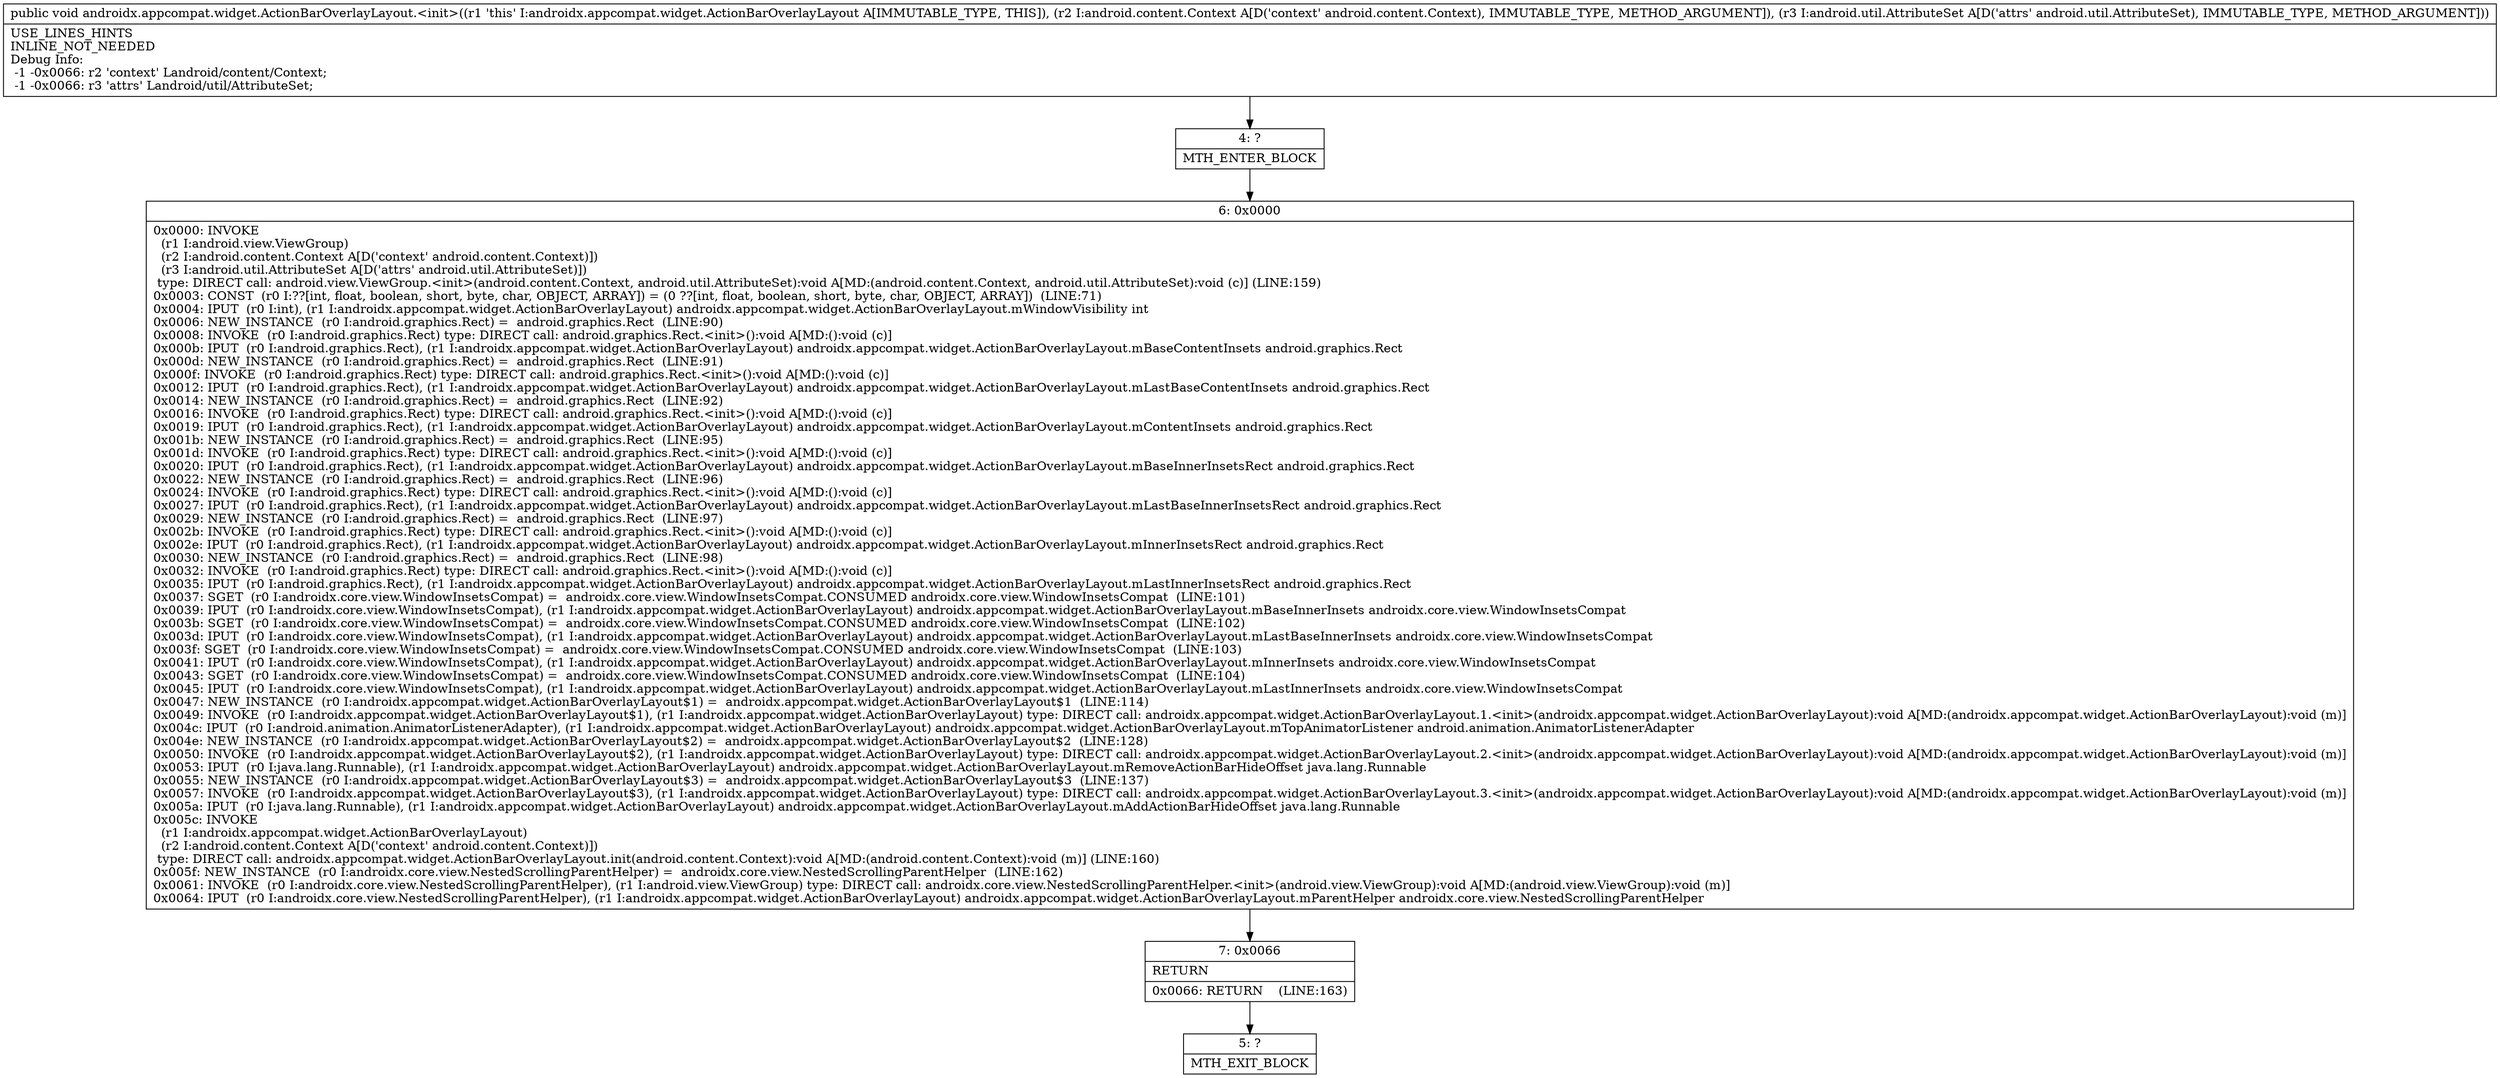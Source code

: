 digraph "CFG forandroidx.appcompat.widget.ActionBarOverlayLayout.\<init\>(Landroid\/content\/Context;Landroid\/util\/AttributeSet;)V" {
Node_4 [shape=record,label="{4\:\ ?|MTH_ENTER_BLOCK\l}"];
Node_6 [shape=record,label="{6\:\ 0x0000|0x0000: INVOKE  \l  (r1 I:android.view.ViewGroup)\l  (r2 I:android.content.Context A[D('context' android.content.Context)])\l  (r3 I:android.util.AttributeSet A[D('attrs' android.util.AttributeSet)])\l type: DIRECT call: android.view.ViewGroup.\<init\>(android.content.Context, android.util.AttributeSet):void A[MD:(android.content.Context, android.util.AttributeSet):void (c)] (LINE:159)\l0x0003: CONST  (r0 I:??[int, float, boolean, short, byte, char, OBJECT, ARRAY]) = (0 ??[int, float, boolean, short, byte, char, OBJECT, ARRAY])  (LINE:71)\l0x0004: IPUT  (r0 I:int), (r1 I:androidx.appcompat.widget.ActionBarOverlayLayout) androidx.appcompat.widget.ActionBarOverlayLayout.mWindowVisibility int \l0x0006: NEW_INSTANCE  (r0 I:android.graphics.Rect) =  android.graphics.Rect  (LINE:90)\l0x0008: INVOKE  (r0 I:android.graphics.Rect) type: DIRECT call: android.graphics.Rect.\<init\>():void A[MD:():void (c)]\l0x000b: IPUT  (r0 I:android.graphics.Rect), (r1 I:androidx.appcompat.widget.ActionBarOverlayLayout) androidx.appcompat.widget.ActionBarOverlayLayout.mBaseContentInsets android.graphics.Rect \l0x000d: NEW_INSTANCE  (r0 I:android.graphics.Rect) =  android.graphics.Rect  (LINE:91)\l0x000f: INVOKE  (r0 I:android.graphics.Rect) type: DIRECT call: android.graphics.Rect.\<init\>():void A[MD:():void (c)]\l0x0012: IPUT  (r0 I:android.graphics.Rect), (r1 I:androidx.appcompat.widget.ActionBarOverlayLayout) androidx.appcompat.widget.ActionBarOverlayLayout.mLastBaseContentInsets android.graphics.Rect \l0x0014: NEW_INSTANCE  (r0 I:android.graphics.Rect) =  android.graphics.Rect  (LINE:92)\l0x0016: INVOKE  (r0 I:android.graphics.Rect) type: DIRECT call: android.graphics.Rect.\<init\>():void A[MD:():void (c)]\l0x0019: IPUT  (r0 I:android.graphics.Rect), (r1 I:androidx.appcompat.widget.ActionBarOverlayLayout) androidx.appcompat.widget.ActionBarOverlayLayout.mContentInsets android.graphics.Rect \l0x001b: NEW_INSTANCE  (r0 I:android.graphics.Rect) =  android.graphics.Rect  (LINE:95)\l0x001d: INVOKE  (r0 I:android.graphics.Rect) type: DIRECT call: android.graphics.Rect.\<init\>():void A[MD:():void (c)]\l0x0020: IPUT  (r0 I:android.graphics.Rect), (r1 I:androidx.appcompat.widget.ActionBarOverlayLayout) androidx.appcompat.widget.ActionBarOverlayLayout.mBaseInnerInsetsRect android.graphics.Rect \l0x0022: NEW_INSTANCE  (r0 I:android.graphics.Rect) =  android.graphics.Rect  (LINE:96)\l0x0024: INVOKE  (r0 I:android.graphics.Rect) type: DIRECT call: android.graphics.Rect.\<init\>():void A[MD:():void (c)]\l0x0027: IPUT  (r0 I:android.graphics.Rect), (r1 I:androidx.appcompat.widget.ActionBarOverlayLayout) androidx.appcompat.widget.ActionBarOverlayLayout.mLastBaseInnerInsetsRect android.graphics.Rect \l0x0029: NEW_INSTANCE  (r0 I:android.graphics.Rect) =  android.graphics.Rect  (LINE:97)\l0x002b: INVOKE  (r0 I:android.graphics.Rect) type: DIRECT call: android.graphics.Rect.\<init\>():void A[MD:():void (c)]\l0x002e: IPUT  (r0 I:android.graphics.Rect), (r1 I:androidx.appcompat.widget.ActionBarOverlayLayout) androidx.appcompat.widget.ActionBarOverlayLayout.mInnerInsetsRect android.graphics.Rect \l0x0030: NEW_INSTANCE  (r0 I:android.graphics.Rect) =  android.graphics.Rect  (LINE:98)\l0x0032: INVOKE  (r0 I:android.graphics.Rect) type: DIRECT call: android.graphics.Rect.\<init\>():void A[MD:():void (c)]\l0x0035: IPUT  (r0 I:android.graphics.Rect), (r1 I:androidx.appcompat.widget.ActionBarOverlayLayout) androidx.appcompat.widget.ActionBarOverlayLayout.mLastInnerInsetsRect android.graphics.Rect \l0x0037: SGET  (r0 I:androidx.core.view.WindowInsetsCompat) =  androidx.core.view.WindowInsetsCompat.CONSUMED androidx.core.view.WindowInsetsCompat  (LINE:101)\l0x0039: IPUT  (r0 I:androidx.core.view.WindowInsetsCompat), (r1 I:androidx.appcompat.widget.ActionBarOverlayLayout) androidx.appcompat.widget.ActionBarOverlayLayout.mBaseInnerInsets androidx.core.view.WindowInsetsCompat \l0x003b: SGET  (r0 I:androidx.core.view.WindowInsetsCompat) =  androidx.core.view.WindowInsetsCompat.CONSUMED androidx.core.view.WindowInsetsCompat  (LINE:102)\l0x003d: IPUT  (r0 I:androidx.core.view.WindowInsetsCompat), (r1 I:androidx.appcompat.widget.ActionBarOverlayLayout) androidx.appcompat.widget.ActionBarOverlayLayout.mLastBaseInnerInsets androidx.core.view.WindowInsetsCompat \l0x003f: SGET  (r0 I:androidx.core.view.WindowInsetsCompat) =  androidx.core.view.WindowInsetsCompat.CONSUMED androidx.core.view.WindowInsetsCompat  (LINE:103)\l0x0041: IPUT  (r0 I:androidx.core.view.WindowInsetsCompat), (r1 I:androidx.appcompat.widget.ActionBarOverlayLayout) androidx.appcompat.widget.ActionBarOverlayLayout.mInnerInsets androidx.core.view.WindowInsetsCompat \l0x0043: SGET  (r0 I:androidx.core.view.WindowInsetsCompat) =  androidx.core.view.WindowInsetsCompat.CONSUMED androidx.core.view.WindowInsetsCompat  (LINE:104)\l0x0045: IPUT  (r0 I:androidx.core.view.WindowInsetsCompat), (r1 I:androidx.appcompat.widget.ActionBarOverlayLayout) androidx.appcompat.widget.ActionBarOverlayLayout.mLastInnerInsets androidx.core.view.WindowInsetsCompat \l0x0047: NEW_INSTANCE  (r0 I:androidx.appcompat.widget.ActionBarOverlayLayout$1) =  androidx.appcompat.widget.ActionBarOverlayLayout$1  (LINE:114)\l0x0049: INVOKE  (r0 I:androidx.appcompat.widget.ActionBarOverlayLayout$1), (r1 I:androidx.appcompat.widget.ActionBarOverlayLayout) type: DIRECT call: androidx.appcompat.widget.ActionBarOverlayLayout.1.\<init\>(androidx.appcompat.widget.ActionBarOverlayLayout):void A[MD:(androidx.appcompat.widget.ActionBarOverlayLayout):void (m)]\l0x004c: IPUT  (r0 I:android.animation.AnimatorListenerAdapter), (r1 I:androidx.appcompat.widget.ActionBarOverlayLayout) androidx.appcompat.widget.ActionBarOverlayLayout.mTopAnimatorListener android.animation.AnimatorListenerAdapter \l0x004e: NEW_INSTANCE  (r0 I:androidx.appcompat.widget.ActionBarOverlayLayout$2) =  androidx.appcompat.widget.ActionBarOverlayLayout$2  (LINE:128)\l0x0050: INVOKE  (r0 I:androidx.appcompat.widget.ActionBarOverlayLayout$2), (r1 I:androidx.appcompat.widget.ActionBarOverlayLayout) type: DIRECT call: androidx.appcompat.widget.ActionBarOverlayLayout.2.\<init\>(androidx.appcompat.widget.ActionBarOverlayLayout):void A[MD:(androidx.appcompat.widget.ActionBarOverlayLayout):void (m)]\l0x0053: IPUT  (r0 I:java.lang.Runnable), (r1 I:androidx.appcompat.widget.ActionBarOverlayLayout) androidx.appcompat.widget.ActionBarOverlayLayout.mRemoveActionBarHideOffset java.lang.Runnable \l0x0055: NEW_INSTANCE  (r0 I:androidx.appcompat.widget.ActionBarOverlayLayout$3) =  androidx.appcompat.widget.ActionBarOverlayLayout$3  (LINE:137)\l0x0057: INVOKE  (r0 I:androidx.appcompat.widget.ActionBarOverlayLayout$3), (r1 I:androidx.appcompat.widget.ActionBarOverlayLayout) type: DIRECT call: androidx.appcompat.widget.ActionBarOverlayLayout.3.\<init\>(androidx.appcompat.widget.ActionBarOverlayLayout):void A[MD:(androidx.appcompat.widget.ActionBarOverlayLayout):void (m)]\l0x005a: IPUT  (r0 I:java.lang.Runnable), (r1 I:androidx.appcompat.widget.ActionBarOverlayLayout) androidx.appcompat.widget.ActionBarOverlayLayout.mAddActionBarHideOffset java.lang.Runnable \l0x005c: INVOKE  \l  (r1 I:androidx.appcompat.widget.ActionBarOverlayLayout)\l  (r2 I:android.content.Context A[D('context' android.content.Context)])\l type: DIRECT call: androidx.appcompat.widget.ActionBarOverlayLayout.init(android.content.Context):void A[MD:(android.content.Context):void (m)] (LINE:160)\l0x005f: NEW_INSTANCE  (r0 I:androidx.core.view.NestedScrollingParentHelper) =  androidx.core.view.NestedScrollingParentHelper  (LINE:162)\l0x0061: INVOKE  (r0 I:androidx.core.view.NestedScrollingParentHelper), (r1 I:android.view.ViewGroup) type: DIRECT call: androidx.core.view.NestedScrollingParentHelper.\<init\>(android.view.ViewGroup):void A[MD:(android.view.ViewGroup):void (m)]\l0x0064: IPUT  (r0 I:androidx.core.view.NestedScrollingParentHelper), (r1 I:androidx.appcompat.widget.ActionBarOverlayLayout) androidx.appcompat.widget.ActionBarOverlayLayout.mParentHelper androidx.core.view.NestedScrollingParentHelper \l}"];
Node_7 [shape=record,label="{7\:\ 0x0066|RETURN\l|0x0066: RETURN    (LINE:163)\l}"];
Node_5 [shape=record,label="{5\:\ ?|MTH_EXIT_BLOCK\l}"];
MethodNode[shape=record,label="{public void androidx.appcompat.widget.ActionBarOverlayLayout.\<init\>((r1 'this' I:androidx.appcompat.widget.ActionBarOverlayLayout A[IMMUTABLE_TYPE, THIS]), (r2 I:android.content.Context A[D('context' android.content.Context), IMMUTABLE_TYPE, METHOD_ARGUMENT]), (r3 I:android.util.AttributeSet A[D('attrs' android.util.AttributeSet), IMMUTABLE_TYPE, METHOD_ARGUMENT]))  | USE_LINES_HINTS\lINLINE_NOT_NEEDED\lDebug Info:\l  \-1 \-0x0066: r2 'context' Landroid\/content\/Context;\l  \-1 \-0x0066: r3 'attrs' Landroid\/util\/AttributeSet;\l}"];
MethodNode -> Node_4;Node_4 -> Node_6;
Node_6 -> Node_7;
Node_7 -> Node_5;
}

